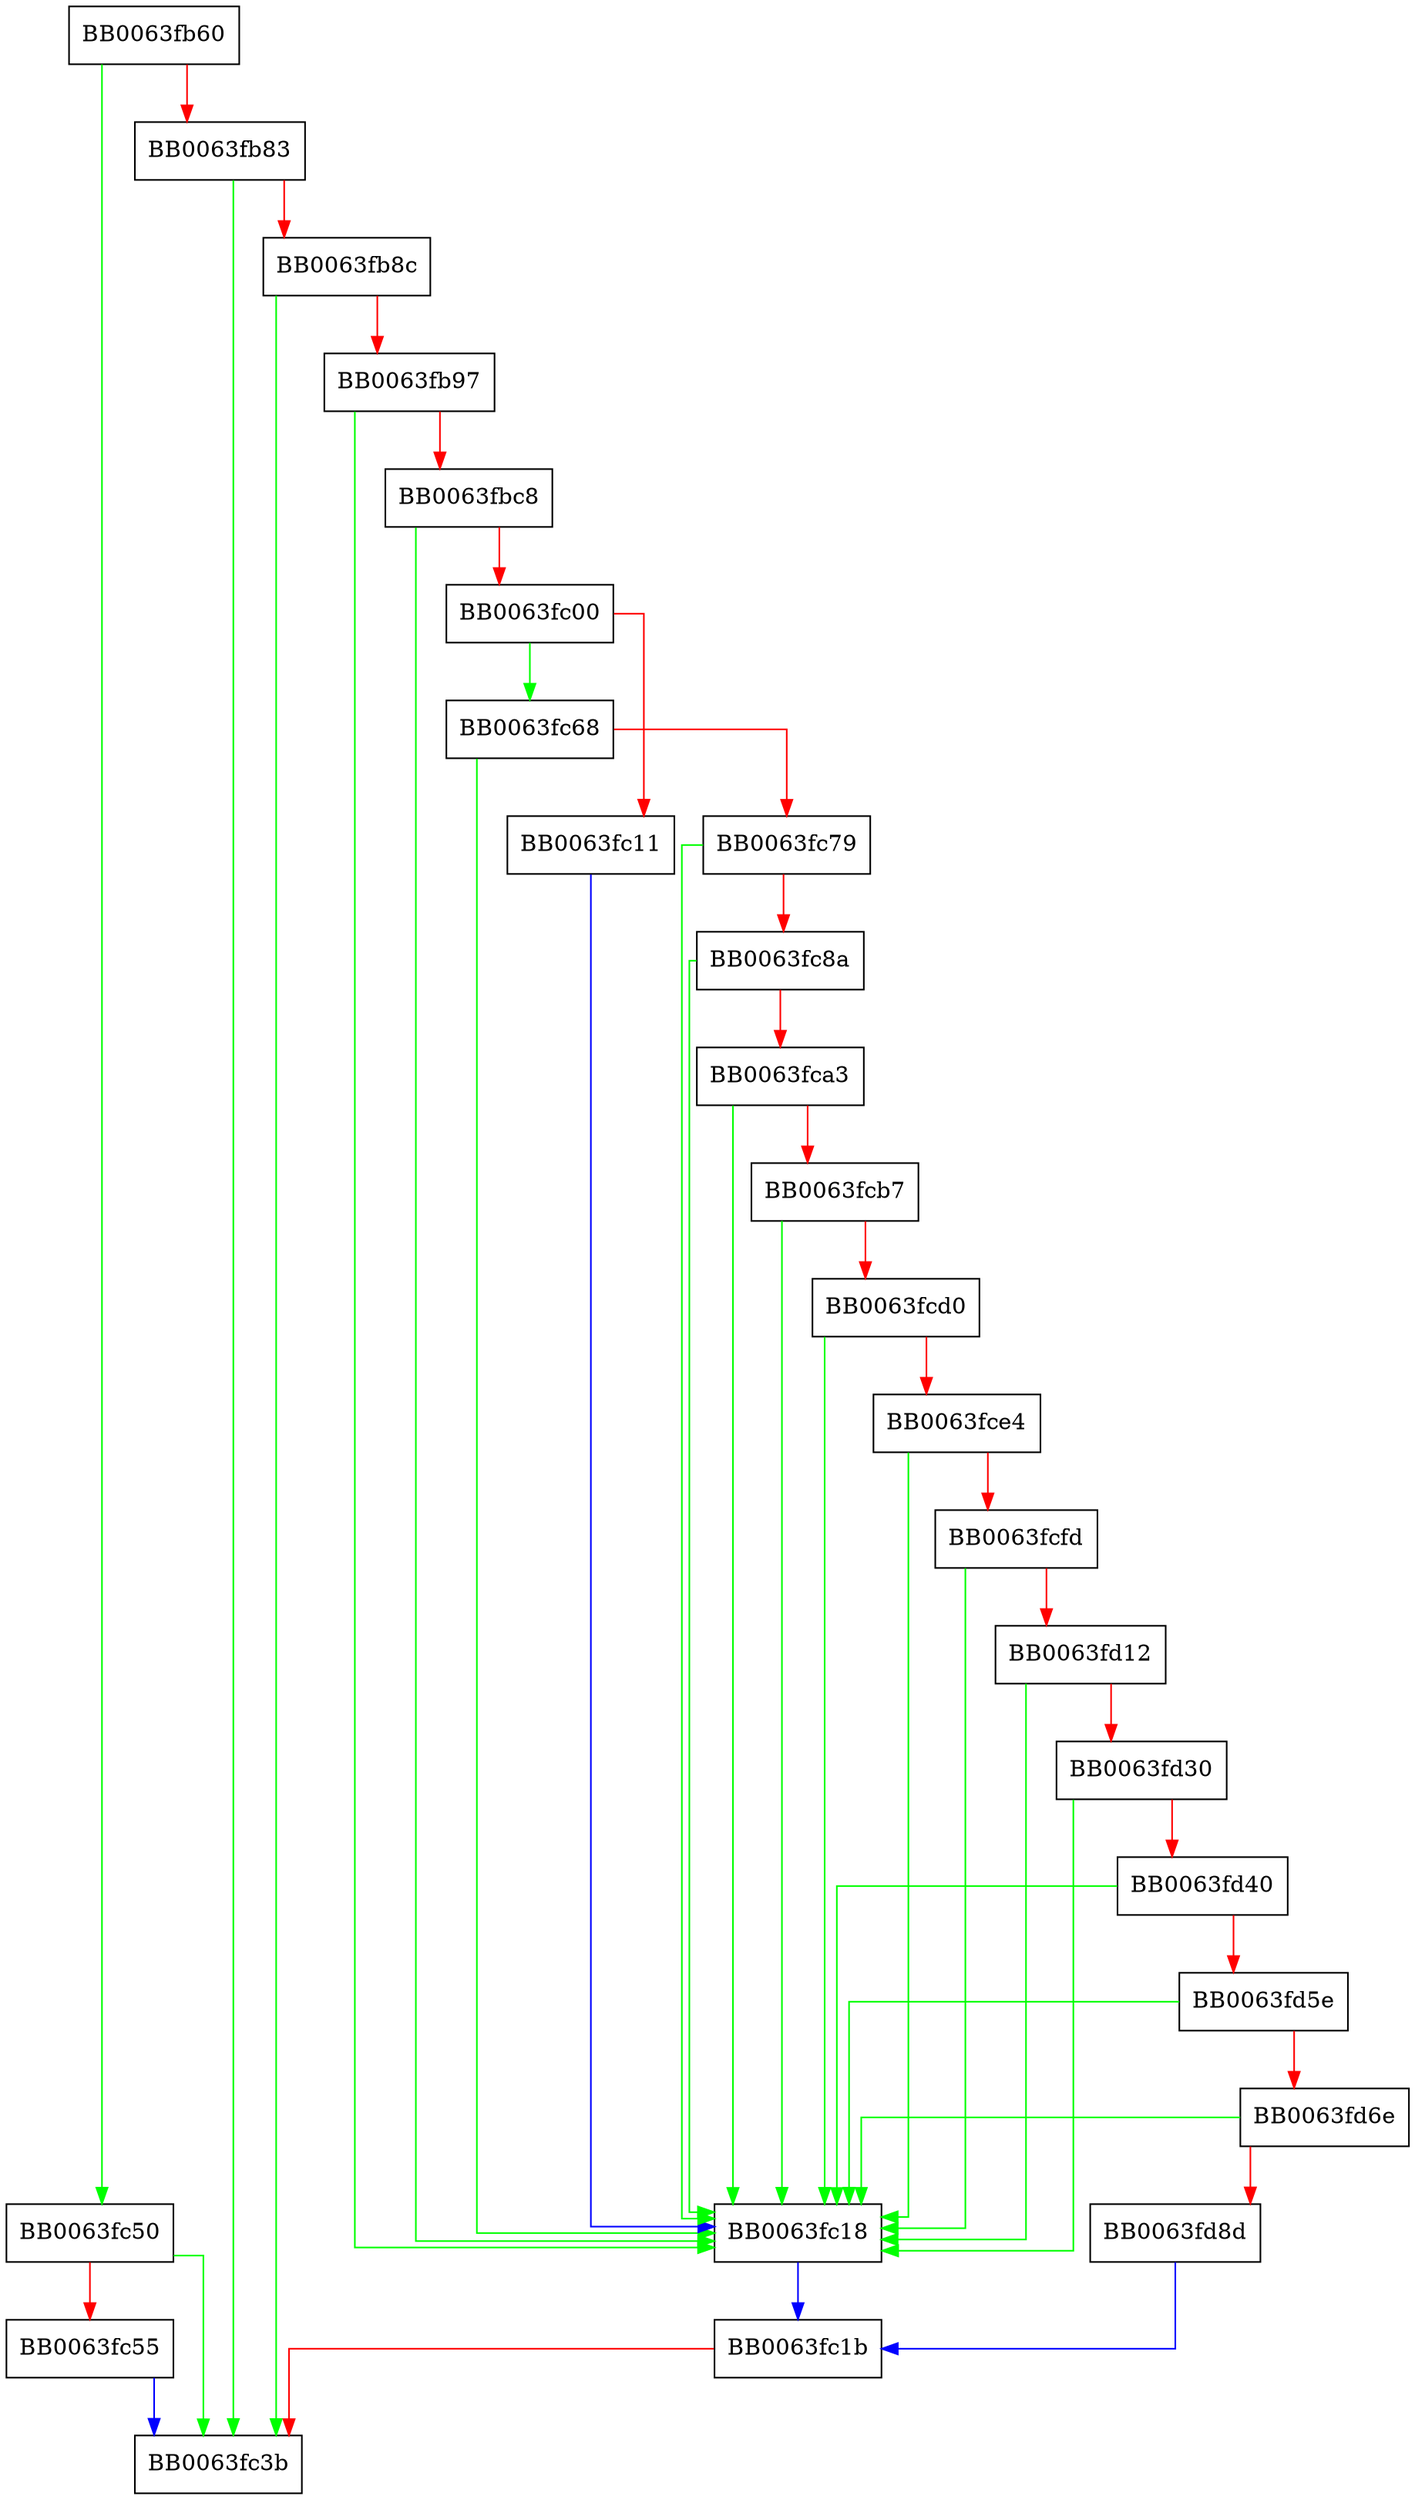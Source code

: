 digraph ossl_rsa_check_crt_components {
  node [shape="box"];
  graph [splines=ortho];
  BB0063fb60 -> BB0063fc50 [color="green"];
  BB0063fb60 -> BB0063fb83 [color="red"];
  BB0063fb83 -> BB0063fc3b [color="green"];
  BB0063fb83 -> BB0063fb8c [color="red"];
  BB0063fb8c -> BB0063fc3b [color="green"];
  BB0063fb8c -> BB0063fb97 [color="red"];
  BB0063fb97 -> BB0063fc18 [color="green"];
  BB0063fb97 -> BB0063fbc8 [color="red"];
  BB0063fbc8 -> BB0063fc18 [color="green"];
  BB0063fbc8 -> BB0063fc00 [color="red"];
  BB0063fc00 -> BB0063fc68 [color="green"];
  BB0063fc00 -> BB0063fc11 [color="red"];
  BB0063fc11 -> BB0063fc18 [color="blue"];
  BB0063fc18 -> BB0063fc1b [color="blue"];
  BB0063fc1b -> BB0063fc3b [color="red"];
  BB0063fc50 -> BB0063fc3b [color="green"];
  BB0063fc50 -> BB0063fc55 [color="red"];
  BB0063fc55 -> BB0063fc3b [color="blue"];
  BB0063fc68 -> BB0063fc18 [color="green"];
  BB0063fc68 -> BB0063fc79 [color="red"];
  BB0063fc79 -> BB0063fc18 [color="green"];
  BB0063fc79 -> BB0063fc8a [color="red"];
  BB0063fc8a -> BB0063fc18 [color="green"];
  BB0063fc8a -> BB0063fca3 [color="red"];
  BB0063fca3 -> BB0063fc18 [color="green"];
  BB0063fca3 -> BB0063fcb7 [color="red"];
  BB0063fcb7 -> BB0063fc18 [color="green"];
  BB0063fcb7 -> BB0063fcd0 [color="red"];
  BB0063fcd0 -> BB0063fc18 [color="green"];
  BB0063fcd0 -> BB0063fce4 [color="red"];
  BB0063fce4 -> BB0063fc18 [color="green"];
  BB0063fce4 -> BB0063fcfd [color="red"];
  BB0063fcfd -> BB0063fc18 [color="green"];
  BB0063fcfd -> BB0063fd12 [color="red"];
  BB0063fd12 -> BB0063fc18 [color="green"];
  BB0063fd12 -> BB0063fd30 [color="red"];
  BB0063fd30 -> BB0063fc18 [color="green"];
  BB0063fd30 -> BB0063fd40 [color="red"];
  BB0063fd40 -> BB0063fc18 [color="green"];
  BB0063fd40 -> BB0063fd5e [color="red"];
  BB0063fd5e -> BB0063fc18 [color="green"];
  BB0063fd5e -> BB0063fd6e [color="red"];
  BB0063fd6e -> BB0063fc18 [color="green"];
  BB0063fd6e -> BB0063fd8d [color="red"];
  BB0063fd8d -> BB0063fc1b [color="blue"];
}